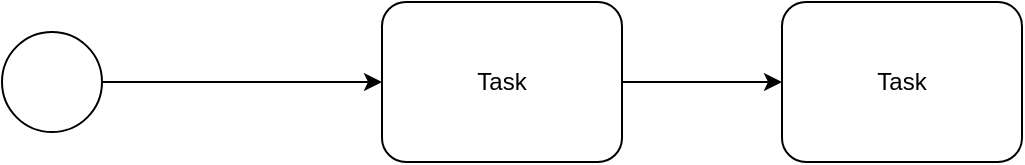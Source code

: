 <mxfile version="10.8.9" type="github"><diagram id="jSa4lsUXnJ9FQPB8ra0i" name="第 1 页"><mxGraphModel dx="1634" dy="796" grid="1" gridSize="10" guides="1" tooltips="1" connect="1" arrows="1" fold="1" page="1" pageScale="1" pageWidth="3300" pageHeight="4681" math="0" shadow="0"><root><mxCell id="0"/><mxCell id="1" parent="0"/><mxCell id="6ErWH6QiZDahuzdl_Szg-11" style="edgeStyle=orthogonalEdgeStyle;rounded=0;orthogonalLoop=1;jettySize=auto;html=1;entryX=0;entryY=0.5;entryDx=0;entryDy=0;" edge="1" parent="1" source="6ErWH6QiZDahuzdl_Szg-5" target="6ErWH6QiZDahuzdl_Szg-8"><mxGeometry relative="1" as="geometry"/></mxCell><mxCell id="6ErWH6QiZDahuzdl_Szg-5" value="" style="shape=mxgraph.bpmn.shape;html=1;verticalLabelPosition=bottom;labelBackgroundColor=#ffffff;verticalAlign=top;align=center;perimeter=ellipsePerimeter;outlineConnect=0;outline=standard;symbol=general;" vertex="1" parent="1"><mxGeometry x="170" y="220" width="50" height="50" as="geometry"/></mxCell><mxCell id="6ErWH6QiZDahuzdl_Szg-13" value="" style="edgeStyle=orthogonalEdgeStyle;rounded=0;orthogonalLoop=1;jettySize=auto;html=1;" edge="1" parent="1" source="6ErWH6QiZDahuzdl_Szg-8" target="6ErWH6QiZDahuzdl_Szg-12"><mxGeometry relative="1" as="geometry"/></mxCell><mxCell id="6ErWH6QiZDahuzdl_Szg-8" value="Task" style="shape=ext;rounded=1;html=1;whiteSpace=wrap;" vertex="1" parent="1"><mxGeometry x="360" y="205" width="120" height="80" as="geometry"/></mxCell><mxCell id="6ErWH6QiZDahuzdl_Szg-12" value="Task" style="shape=ext;rounded=1;html=1;whiteSpace=wrap;" vertex="1" parent="1"><mxGeometry x="560" y="205" width="120" height="80" as="geometry"/></mxCell></root></mxGraphModel></diagram></mxfile>